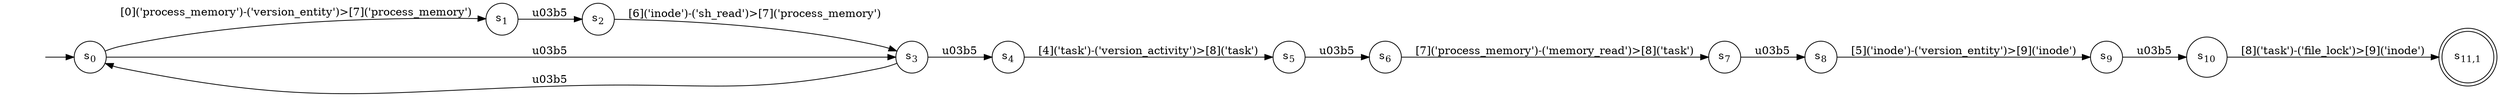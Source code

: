 digraph NFA {
    rankdir = LR;
    I [style = invis];
    I -> S0;
    S0 [label = <s<sub>0</sub>>, shape = circle];
    S1 [label = <s<sub>1</sub>>, shape = circle];
    S2 [label = <s<sub>2</sub>>, shape = circle];
    S3 [label = <s<sub>3</sub>>, shape = circle];
    S3 -> S0 [label = "\u03b5"];
    S4 [label = <s<sub>4</sub>>, shape = circle];
    S5 [label = <s<sub>5</sub>>, shape = circle];
    S6 [label = <s<sub>6</sub>>, shape = circle];
    S7 [label = <s<sub>7</sub>>, shape = circle];
    S8 [label = <s<sub>8</sub>>, shape = circle];
    S9 [label = <s<sub>9</sub>>, shape = circle];
    S10 [label = <s<sub>10</sub>>, shape = circle];
    S11 [label = <s<sub>11,1</sub>>, shape = circle, peripheries = 2];
    S10 -> S11 [label = "[8]('task')-('file_lock')>[9]('inode')"];
    S9 -> S10 [label = "\u03b5"];
    S8 -> S9 [label = "[5]('inode')-('version_entity')>[9]('inode')"];
    S7 -> S8 [label = "\u03b5"];
    S6 -> S7 [label = "[7]('process_memory')-('memory_read')>[8]('task')"];
    S5 -> S6 [label = "\u03b5"];
    S4 -> S5 [label = "[4]('task')-('version_activity')>[8]('task')"];
    S3 -> S4 [label = "\u03b5"];
    S2 -> S3 [label = "[6]('inode')-('sh_read')>[7]('process_memory')"];
    S1 -> S2 [label = "\u03b5"];
    S0 -> S1 [label = "[0]('process_memory')-('version_entity')>[7]('process_memory')"];
    S0 -> S3 [label = "\u03b5"];
}
